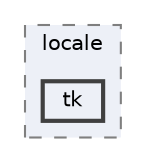 digraph "C:/Users/LukeMabie/documents/Development/Password_Saver_Using_Django-master/venv/Lib/site-packages/django/conf/locale/tk"
{
 // LATEX_PDF_SIZE
  bgcolor="transparent";
  edge [fontname=Helvetica,fontsize=10,labelfontname=Helvetica,labelfontsize=10];
  node [fontname=Helvetica,fontsize=10,shape=box,height=0.2,width=0.4];
  compound=true
  subgraph clusterdir_6ae4708f427b9ff73e5313b131df1071 {
    graph [ bgcolor="#edf0f7", pencolor="grey50", label="locale", fontname=Helvetica,fontsize=10 style="filled,dashed", URL="dir_6ae4708f427b9ff73e5313b131df1071.html",tooltip=""]
  dir_bca420fe0ce602b7c867f2642b378903 [label="tk", fillcolor="#edf0f7", color="grey25", style="filled,bold", URL="dir_bca420fe0ce602b7c867f2642b378903.html",tooltip=""];
  }
}
